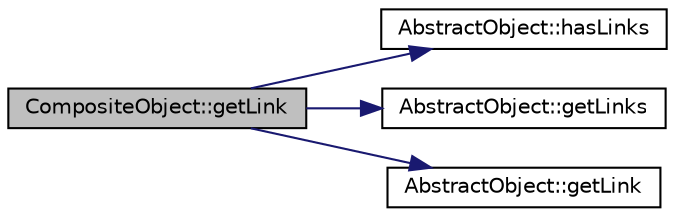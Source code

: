 digraph "CompositeObject::getLink"
{
  edge [fontname="Helvetica",fontsize="10",labelfontname="Helvetica",labelfontsize="10"];
  node [fontname="Helvetica",fontsize="10",shape=record];
  rankdir="LR";
  Node20 [label="CompositeObject::getLink",height=0.2,width=0.4,color="black", fillcolor="grey75", style="filled", fontcolor="black"];
  Node20 -> Node21 [color="midnightblue",fontsize="10",style="solid",fontname="Helvetica"];
  Node21 [label="AbstractObject::hasLinks",height=0.2,width=0.4,color="black", fillcolor="white", style="filled",URL="$classAbstractObject.html#a8ef9d7a3e43fb278fc5d2e48a214cb8f",tooltip="Returns if the Object has links. "];
  Node20 -> Node22 [color="midnightblue",fontsize="10",style="solid",fontname="Helvetica"];
  Node22 [label="AbstractObject::getLinks",height=0.2,width=0.4,color="black", fillcolor="white", style="filled",URL="$classAbstractObject.html#ab4a27c53cbbaf5338d731d8859d31067"];
  Node20 -> Node23 [color="midnightblue",fontsize="10",style="solid",fontname="Helvetica"];
  Node23 [label="AbstractObject::getLink",height=0.2,width=0.4,color="black", fillcolor="white", style="filled",URL="$classAbstractObject.html#aacc0185c2f8d24721e09e9b56a03d528"];
}
